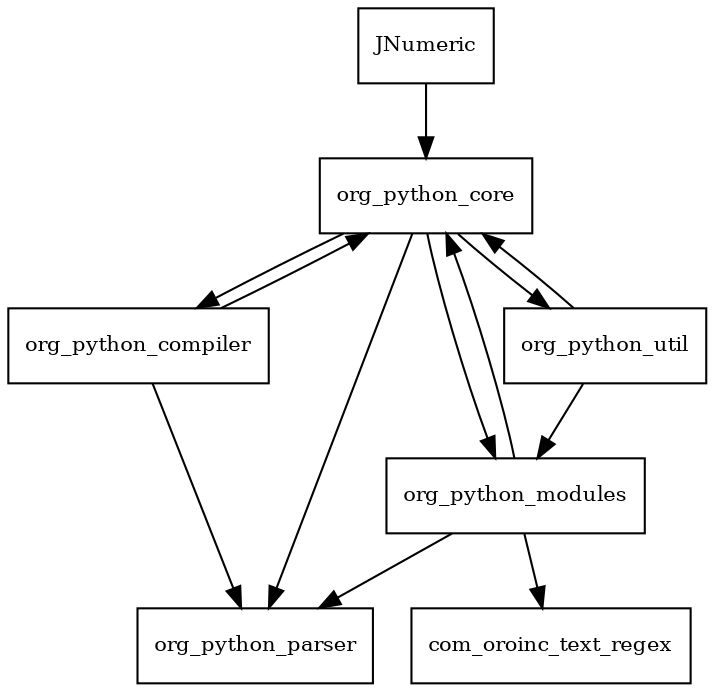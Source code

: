 digraph jpy_package_dependencies {
  node [shape = box, fontsize=10.0];
  JNumeric -> org_python_core;
  org_python_compiler -> org_python_core;
  org_python_compiler -> org_python_parser;
  org_python_core -> org_python_compiler;
  org_python_core -> org_python_modules;
  org_python_core -> org_python_parser;
  org_python_core -> org_python_util;
  org_python_modules -> com_oroinc_text_regex;
  org_python_modules -> org_python_core;
  org_python_modules -> org_python_parser;
  org_python_util -> org_python_core;
  org_python_util -> org_python_modules;
}
